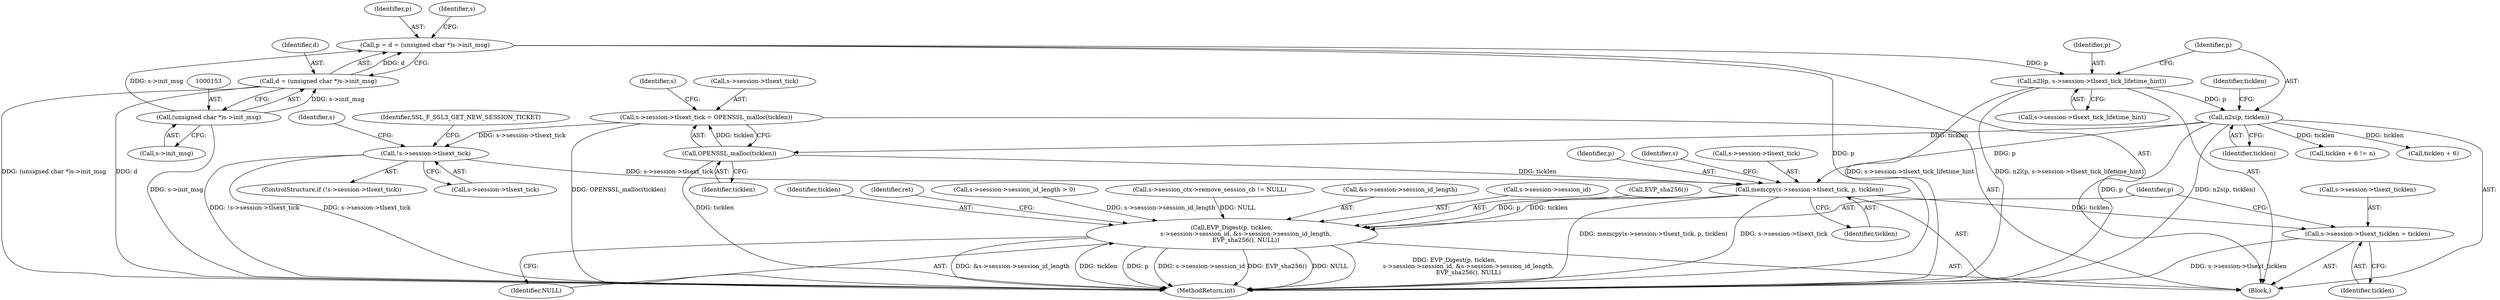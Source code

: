 digraph "0_openssl_98ece4eebfb6cd45cc8d550c6ac0022965071afc@API" {
"1000273" [label="(Call,s->session->tlsext_tick = OPENSSL_malloc(ticklen))"];
"1000279" [label="(Call,OPENSSL_malloc(ticklen))"];
"1000243" [label="(Call,n2s(p, ticklen))"];
"1000236" [label="(Call,n2l(p, s->session->tlsext_tick_lifetime_hint))"];
"1000148" [label="(Call,p = d = (unsigned char *)s->init_msg)"];
"1000150" [label="(Call,d = (unsigned char *)s->init_msg)"];
"1000152" [label="(Call,(unsigned char *)s->init_msg)"];
"1000282" [label="(Call,!s->session->tlsext_tick)"];
"1000293" [label="(Call,memcpy(s->session->tlsext_tick, p, ticklen))"];
"1000301" [label="(Call,s->session->tlsext_ticklen = ticklen)"];
"1000308" [label="(Call,EVP_Digest(p, ticklen,\n               s->session->session_id, &s->session->session_id_length,\n               EVP_sha256(), NULL))"];
"1000302" [label="(Call,s->session->tlsext_ticklen)"];
"1000316" [label="(Call,&s->session->session_id_length)"];
"1000283" [label="(Call,s->session->tlsext_tick)"];
"1000301" [label="(Call,s->session->tlsext_ticklen = ticklen)"];
"1000151" [label="(Identifier,d)"];
"1000148" [label="(Call,p = d = (unsigned char *)s->init_msg)"];
"1000294" [label="(Call,s->session->tlsext_tick)"];
"1000245" [label="(Identifier,ticklen)"];
"1000236" [label="(Call,n2l(p, s->session->tlsext_tick_lifetime_hint))"];
"1000249" [label="(Identifier,ticklen)"];
"1000237" [label="(Identifier,p)"];
"1000299" [label="(Identifier,p)"];
"1000308" [label="(Call,EVP_Digest(p, ticklen,\n               s->session->session_id, &s->session->session_id_length,\n               EVP_sha256(), NULL))"];
"1000279" [label="(Call,OPENSSL_malloc(ticklen))"];
"1000150" [label="(Call,d = (unsigned char *)s->init_msg)"];
"1000244" [label="(Identifier,p)"];
"1000108" [label="(Block,)"];
"1000247" [label="(Call,ticklen + 6 != n)"];
"1000311" [label="(Call,s->session->session_id)"];
"1000322" [label="(Call,EVP_sha256())"];
"1000154" [label="(Call,s->init_msg)"];
"1000310" [label="(Identifier,ticklen)"];
"1000149" [label="(Identifier,p)"];
"1000280" [label="(Identifier,ticklen)"];
"1000296" [label="(Identifier,s)"];
"1000343" [label="(MethodReturn,int)"];
"1000325" [label="(Identifier,ret)"];
"1000304" [label="(Identifier,s)"];
"1000158" [label="(Call,s->session->session_id_length > 0)"];
"1000285" [label="(Identifier,s)"];
"1000300" [label="(Identifier,ticklen)"];
"1000273" [label="(Call,s->session->tlsext_tick = OPENSSL_malloc(ticklen))"];
"1000161" [label="(Identifier,s)"];
"1000293" [label="(Call,memcpy(s->session->tlsext_tick, p, ticklen))"];
"1000281" [label="(ControlStructure,if (!s->session->tlsext_tick))"];
"1000238" [label="(Call,s->session->tlsext_tick_lifetime_hint)"];
"1000309" [label="(Identifier,p)"];
"1000323" [label="(Identifier,NULL)"];
"1000282" [label="(Call,!s->session->tlsext_tick)"];
"1000274" [label="(Call,s->session->tlsext_tick)"];
"1000307" [label="(Identifier,ticklen)"];
"1000152" [label="(Call,(unsigned char *)s->init_msg)"];
"1000243" [label="(Call,n2s(p, ticklen))"];
"1000290" [label="(Identifier,SSL_F_SSL3_GET_NEW_SESSION_TICKET)"];
"1000248" [label="(Call,ticklen + 6)"];
"1000186" [label="(Call,s->session_ctx->remove_session_cb != NULL)"];
"1000273" -> "1000108"  [label="AST: "];
"1000273" -> "1000279"  [label="CFG: "];
"1000274" -> "1000273"  [label="AST: "];
"1000279" -> "1000273"  [label="AST: "];
"1000285" -> "1000273"  [label="CFG: "];
"1000273" -> "1000343"  [label="DDG: OPENSSL_malloc(ticklen)"];
"1000279" -> "1000273"  [label="DDG: ticklen"];
"1000273" -> "1000282"  [label="DDG: s->session->tlsext_tick"];
"1000279" -> "1000280"  [label="CFG: "];
"1000280" -> "1000279"  [label="AST: "];
"1000279" -> "1000343"  [label="DDG: ticklen"];
"1000243" -> "1000279"  [label="DDG: ticklen"];
"1000279" -> "1000293"  [label="DDG: ticklen"];
"1000243" -> "1000108"  [label="AST: "];
"1000243" -> "1000245"  [label="CFG: "];
"1000244" -> "1000243"  [label="AST: "];
"1000245" -> "1000243"  [label="AST: "];
"1000249" -> "1000243"  [label="CFG: "];
"1000243" -> "1000343"  [label="DDG: p"];
"1000243" -> "1000343"  [label="DDG: n2s(p, ticklen)"];
"1000236" -> "1000243"  [label="DDG: p"];
"1000243" -> "1000247"  [label="DDG: ticklen"];
"1000243" -> "1000248"  [label="DDG: ticklen"];
"1000243" -> "1000293"  [label="DDG: p"];
"1000236" -> "1000108"  [label="AST: "];
"1000236" -> "1000238"  [label="CFG: "];
"1000237" -> "1000236"  [label="AST: "];
"1000238" -> "1000236"  [label="AST: "];
"1000244" -> "1000236"  [label="CFG: "];
"1000236" -> "1000343"  [label="DDG: n2l(p, s->session->tlsext_tick_lifetime_hint)"];
"1000236" -> "1000343"  [label="DDG: s->session->tlsext_tick_lifetime_hint"];
"1000148" -> "1000236"  [label="DDG: p"];
"1000148" -> "1000108"  [label="AST: "];
"1000148" -> "1000150"  [label="CFG: "];
"1000149" -> "1000148"  [label="AST: "];
"1000150" -> "1000148"  [label="AST: "];
"1000161" -> "1000148"  [label="CFG: "];
"1000148" -> "1000343"  [label="DDG: p"];
"1000150" -> "1000148"  [label="DDG: d"];
"1000152" -> "1000148"  [label="DDG: s->init_msg"];
"1000150" -> "1000152"  [label="CFG: "];
"1000151" -> "1000150"  [label="AST: "];
"1000152" -> "1000150"  [label="AST: "];
"1000150" -> "1000343"  [label="DDG: (unsigned char *)s->init_msg"];
"1000150" -> "1000343"  [label="DDG: d"];
"1000152" -> "1000150"  [label="DDG: s->init_msg"];
"1000152" -> "1000154"  [label="CFG: "];
"1000153" -> "1000152"  [label="AST: "];
"1000154" -> "1000152"  [label="AST: "];
"1000152" -> "1000343"  [label="DDG: s->init_msg"];
"1000282" -> "1000281"  [label="AST: "];
"1000282" -> "1000283"  [label="CFG: "];
"1000283" -> "1000282"  [label="AST: "];
"1000290" -> "1000282"  [label="CFG: "];
"1000296" -> "1000282"  [label="CFG: "];
"1000282" -> "1000343"  [label="DDG: !s->session->tlsext_tick"];
"1000282" -> "1000343"  [label="DDG: s->session->tlsext_tick"];
"1000282" -> "1000293"  [label="DDG: s->session->tlsext_tick"];
"1000293" -> "1000108"  [label="AST: "];
"1000293" -> "1000300"  [label="CFG: "];
"1000294" -> "1000293"  [label="AST: "];
"1000299" -> "1000293"  [label="AST: "];
"1000300" -> "1000293"  [label="AST: "];
"1000304" -> "1000293"  [label="CFG: "];
"1000293" -> "1000343"  [label="DDG: memcpy(s->session->tlsext_tick, p, ticklen)"];
"1000293" -> "1000343"  [label="DDG: s->session->tlsext_tick"];
"1000293" -> "1000301"  [label="DDG: ticklen"];
"1000293" -> "1000308"  [label="DDG: p"];
"1000293" -> "1000308"  [label="DDG: ticklen"];
"1000301" -> "1000108"  [label="AST: "];
"1000301" -> "1000307"  [label="CFG: "];
"1000302" -> "1000301"  [label="AST: "];
"1000307" -> "1000301"  [label="AST: "];
"1000309" -> "1000301"  [label="CFG: "];
"1000301" -> "1000343"  [label="DDG: s->session->tlsext_ticklen"];
"1000308" -> "1000108"  [label="AST: "];
"1000308" -> "1000323"  [label="CFG: "];
"1000309" -> "1000308"  [label="AST: "];
"1000310" -> "1000308"  [label="AST: "];
"1000311" -> "1000308"  [label="AST: "];
"1000316" -> "1000308"  [label="AST: "];
"1000322" -> "1000308"  [label="AST: "];
"1000323" -> "1000308"  [label="AST: "];
"1000325" -> "1000308"  [label="CFG: "];
"1000308" -> "1000343"  [label="DDG: &s->session->session_id_length"];
"1000308" -> "1000343"  [label="DDG: ticklen"];
"1000308" -> "1000343"  [label="DDG: p"];
"1000308" -> "1000343"  [label="DDG: s->session->session_id"];
"1000308" -> "1000343"  [label="DDG: EVP_sha256()"];
"1000308" -> "1000343"  [label="DDG: NULL"];
"1000308" -> "1000343"  [label="DDG: EVP_Digest(p, ticklen,\n               s->session->session_id, &s->session->session_id_length,\n               EVP_sha256(), NULL)"];
"1000158" -> "1000308"  [label="DDG: s->session->session_id_length"];
"1000186" -> "1000308"  [label="DDG: NULL"];
}

